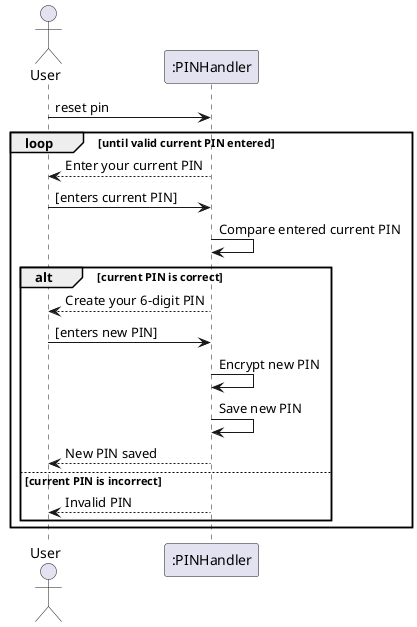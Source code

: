@startuml
actor User
participant ":PINHandler" as PINHandler

User -> PINHandler: reset pin
loop until valid current PIN entered
    PINHandler --> User: Enter your current PIN
    User -> PINHandler: [enters current PIN]
    PINHandler -> PINHandler: Compare entered current PIN
    alt current PIN is correct
        PINHandler --> User: Create your 6-digit PIN
        User -> PINHandler: [enters new PIN]
        PINHandler -> PINHandler: Encrypt new PIN
        PINHandler -> PINHandler: Save new PIN
        PINHandler --> User: New PIN saved
    else current PIN is incorrect
        PINHandler --> User: Invalid PIN
    end
end
@enduml